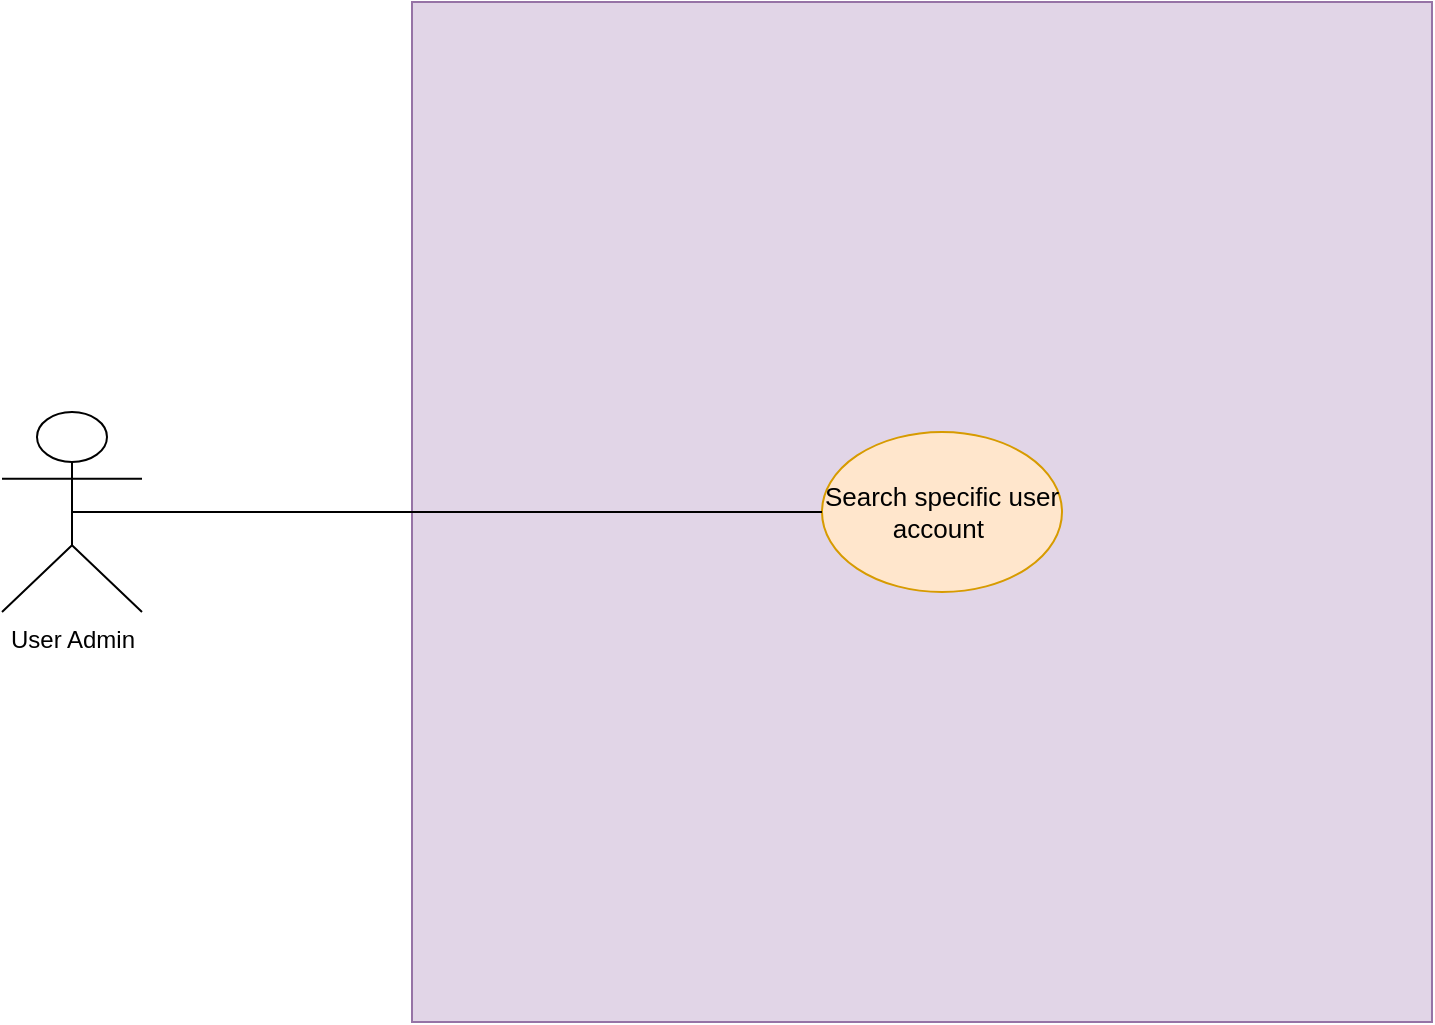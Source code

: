<mxfile version="18.0.6" type="device"><diagram id="kg1rYYwzPfy4I76olRBd" name="User Acc Use Case "><mxGraphModel dx="1278" dy="641" grid="1" gridSize="10" guides="1" tooltips="1" connect="1" arrows="1" fold="1" page="1" pageScale="1" pageWidth="850" pageHeight="1100" math="0" shadow="0"><root><mxCell id="0"/><mxCell id="1" parent="0"/><mxCell id="IHUO6VkMHWcZIrGbbsvP-1" value="User Admin" style="shape=umlActor;verticalLabelPosition=bottom;verticalAlign=top;html=1;outlineConnect=0;align=center;" vertex="1" parent="1"><mxGeometry x="90" y="250" width="70" height="100" as="geometry"/></mxCell><mxCell id="IHUO6VkMHWcZIrGbbsvP-2" value="" style="whiteSpace=wrap;html=1;aspect=fixed;fillColor=#e1d5e7;strokeColor=#9673a6;" vertex="1" parent="1"><mxGeometry x="295" y="45" width="510" height="510" as="geometry"/></mxCell><mxCell id="IHUO6VkMHWcZIrGbbsvP-6" value="&lt;font style=&quot;font-size: 13px;&quot;&gt;Search specific user account&amp;nbsp;&lt;/font&gt;" style="ellipse;whiteSpace=wrap;html=1;fillColor=#ffe6cc;strokeColor=#d79b00;" vertex="1" parent="1"><mxGeometry x="500" y="260" width="120" height="80" as="geometry"/></mxCell><mxCell id="IHUO6VkMHWcZIrGbbsvP-12" value="" style="endArrow=none;html=1;rounded=0;fontSize=15;entryX=0;entryY=0.5;entryDx=0;entryDy=0;exitX=0.5;exitY=0.5;exitDx=0;exitDy=0;exitPerimeter=0;" edge="1" parent="1" source="IHUO6VkMHWcZIrGbbsvP-1" target="IHUO6VkMHWcZIrGbbsvP-6"><mxGeometry width="50" height="50" relative="1" as="geometry"><mxPoint x="190" y="330" as="sourcePoint"/><mxPoint x="547.574" y="178.284" as="targetPoint"/></mxGeometry></mxCell></root></mxGraphModel></diagram></mxfile>